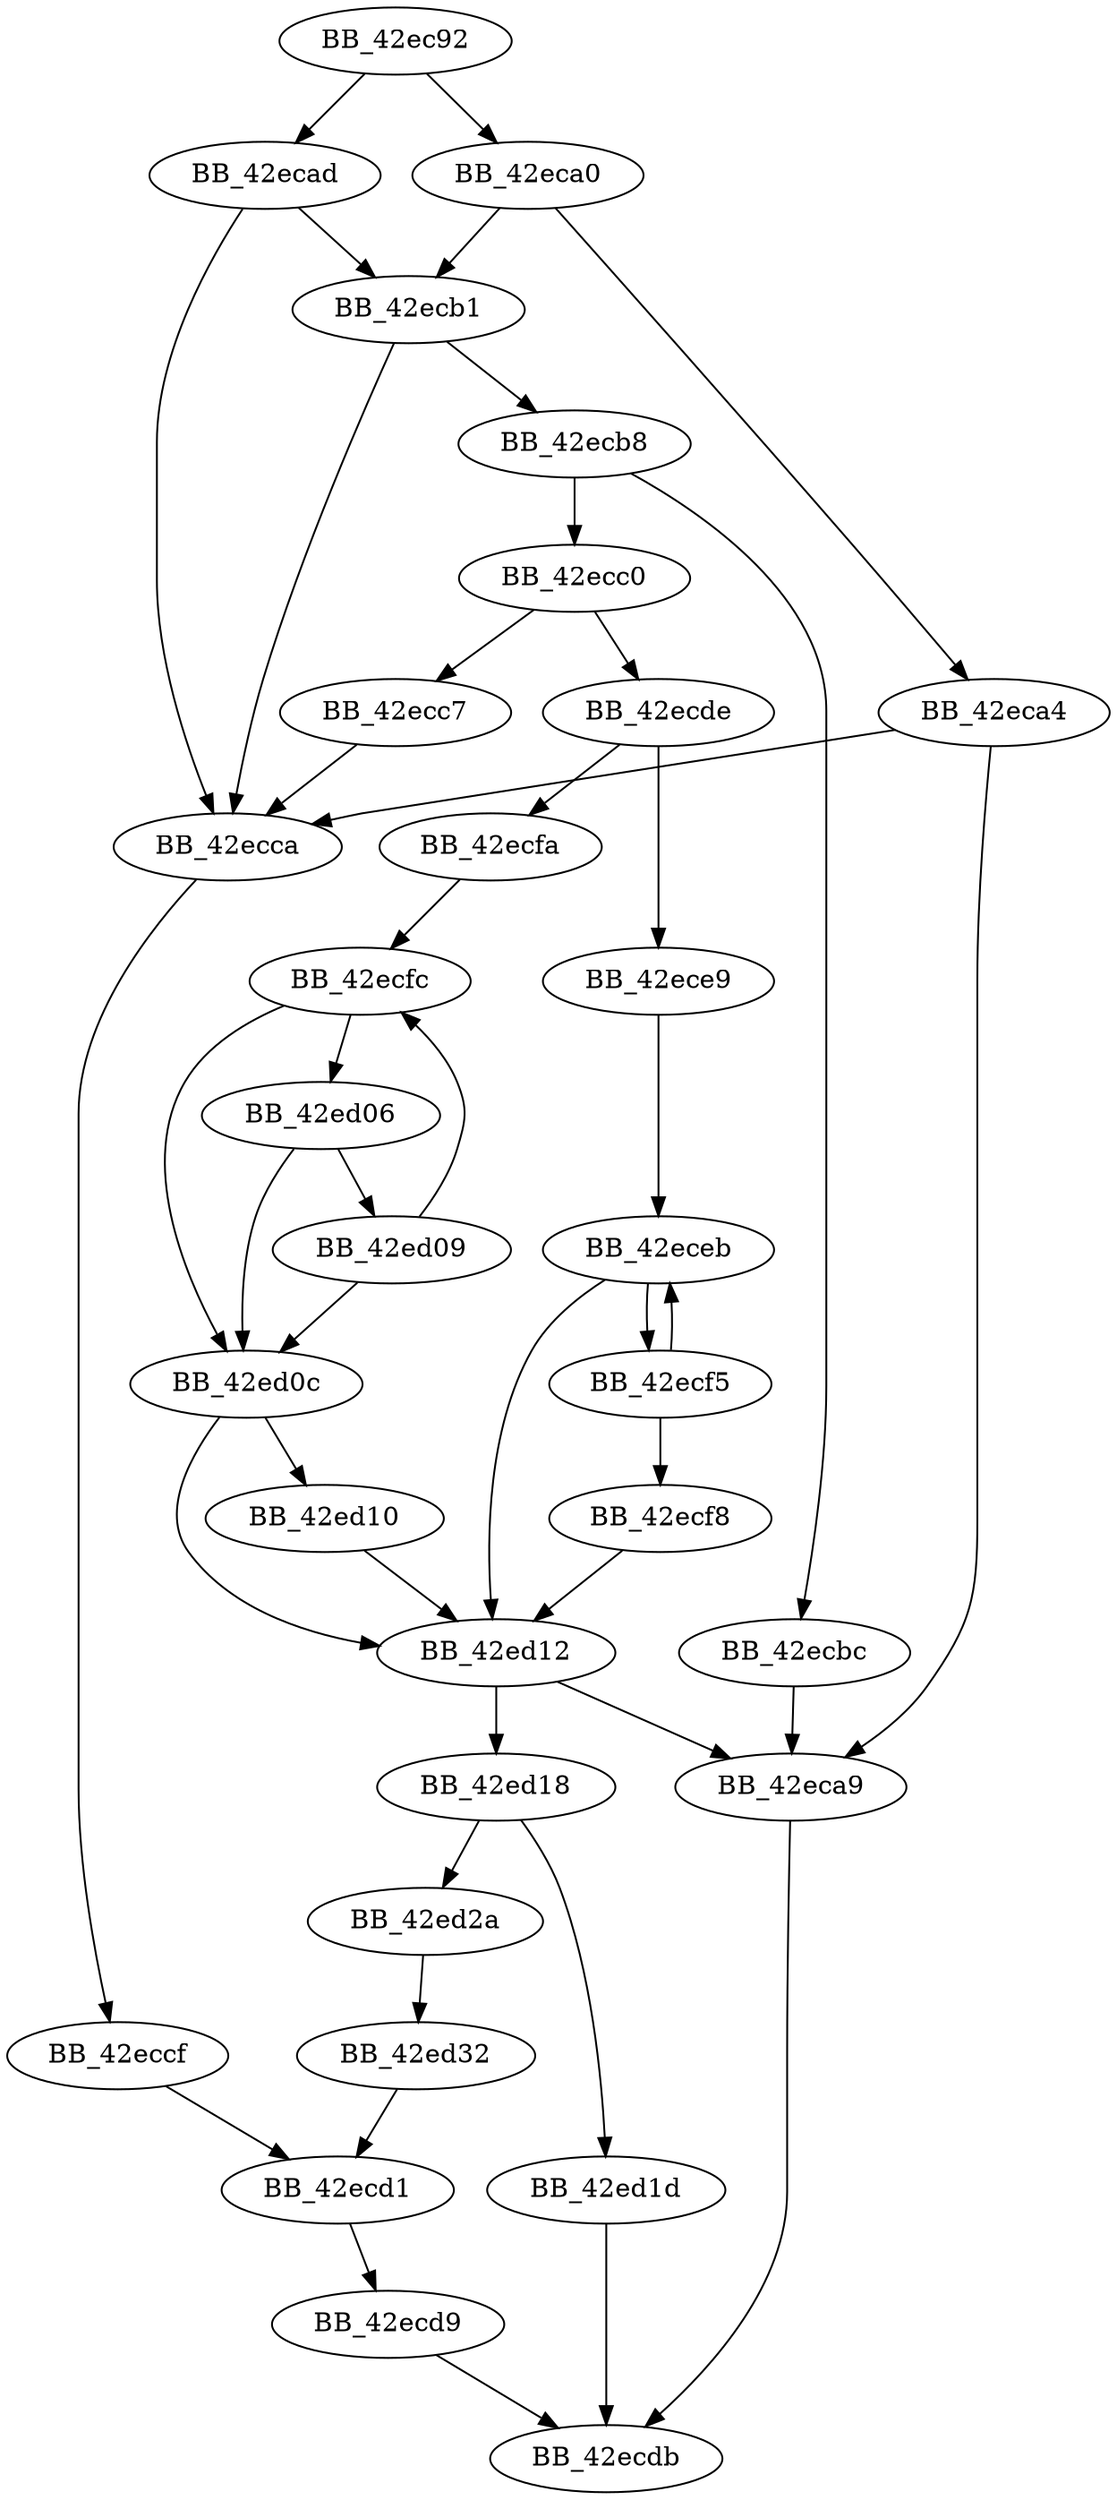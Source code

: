 DiGraph _strncpy_s{
BB_42ec92->BB_42eca0
BB_42ec92->BB_42ecad
BB_42eca0->BB_42eca4
BB_42eca0->BB_42ecb1
BB_42eca4->BB_42eca9
BB_42eca4->BB_42ecca
BB_42eca9->BB_42ecdb
BB_42ecad->BB_42ecb1
BB_42ecad->BB_42ecca
BB_42ecb1->BB_42ecb8
BB_42ecb1->BB_42ecca
BB_42ecb8->BB_42ecbc
BB_42ecb8->BB_42ecc0
BB_42ecbc->BB_42eca9
BB_42ecc0->BB_42ecc7
BB_42ecc0->BB_42ecde
BB_42ecc7->BB_42ecca
BB_42ecca->BB_42eccf
BB_42eccf->BB_42ecd1
BB_42ecd1->BB_42ecd9
BB_42ecd9->BB_42ecdb
BB_42ecde->BB_42ece9
BB_42ecde->BB_42ecfa
BB_42ece9->BB_42eceb
BB_42eceb->BB_42ecf5
BB_42eceb->BB_42ed12
BB_42ecf5->BB_42eceb
BB_42ecf5->BB_42ecf8
BB_42ecf8->BB_42ed12
BB_42ecfa->BB_42ecfc
BB_42ecfc->BB_42ed06
BB_42ecfc->BB_42ed0c
BB_42ed06->BB_42ed09
BB_42ed06->BB_42ed0c
BB_42ed09->BB_42ecfc
BB_42ed09->BB_42ed0c
BB_42ed0c->BB_42ed10
BB_42ed0c->BB_42ed12
BB_42ed10->BB_42ed12
BB_42ed12->BB_42eca9
BB_42ed12->BB_42ed18
BB_42ed18->BB_42ed1d
BB_42ed18->BB_42ed2a
BB_42ed1d->BB_42ecdb
BB_42ed2a->BB_42ed32
BB_42ed32->BB_42ecd1
}
